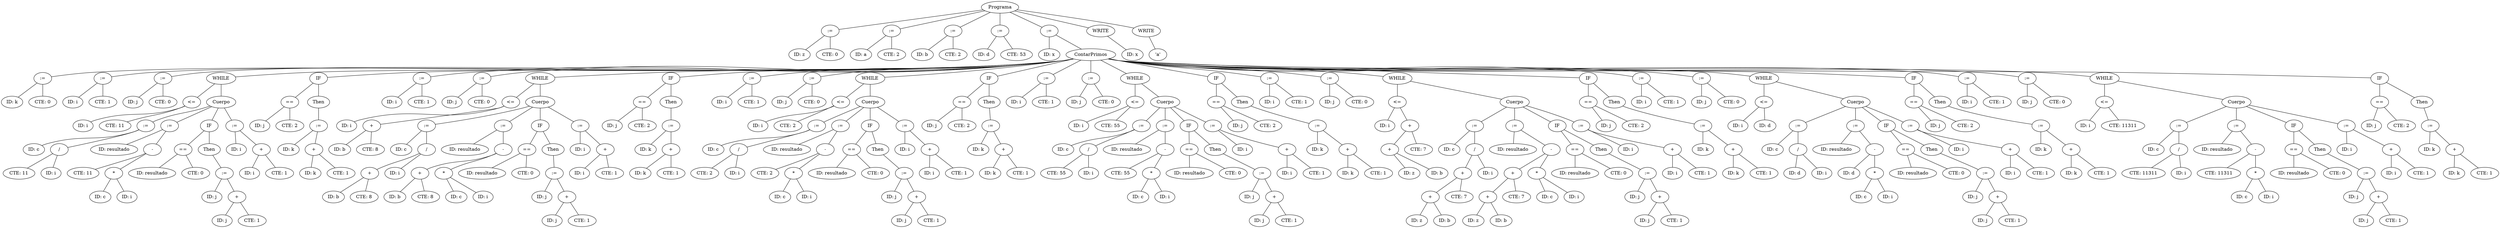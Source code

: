 graph G {nodo_programa [label="Programa"]
nodo_1809723179 [label=":="]
nodo_programa -- nodo_1809723179
nodo_694962832 [label="ID: z"]
nodo_1809723179 -- nodo_694962832
nodo_1068906898 [label="CTE: 0"]
nodo_1809723179 -- nodo_1068906898
nodo_90390489 [label=":="]
nodo_programa -- nodo_90390489
nodo_843107325 [label="ID: a"]
nodo_90390489 -- nodo_843107325
nodo_2041786351 [label="CTE: 2"]
nodo_90390489 -- nodo_2041786351
nodo_2009592802 [label=":="]
nodo_programa -- nodo_2009592802
nodo_1808176948 [label="ID: b"]
nodo_2009592802 -- nodo_1808176948
nodo_1601025682 [label="CTE: 2"]
nodo_2009592802 -- nodo_1601025682
nodo_1061234375 [label=":="]
nodo_programa -- nodo_1061234375
nodo_2001832494 [label="ID: d"]
nodo_1061234375 -- nodo_2001832494
nodo_686939335 [label="CTE: 53"]
nodo_1061234375 -- nodo_686939335
nodo_437921389 [label=":="]
nodo_programa -- nodo_437921389
nodo_752569591 [label="ID: x"]
nodo_437921389 -- nodo_752569591
nodo_1470145464 [label="ContarPrimos"]
nodo_437921389 -- nodo_1470145464
nodo_1896958575 [label=":="]
nodo_1470145464 -- nodo_1896958575
nodo_989012846 [label="ID: k"]
nodo_1896958575 -- nodo_989012846
nodo_1278835763 [label="CTE: 0"]
nodo_1896958575 -- nodo_1278835763
nodo_509000559 [label=":="]
nodo_1470145464 -- nodo_509000559
nodo_1710213368 [label="ID: i"]
nodo_509000559 -- nodo_1710213368
nodo_1176792952 [label="CTE: 1"]
nodo_509000559 -- nodo_1176792952
nodo_1106987883 [label=":="]
nodo_1470145464 -- nodo_1106987883
nodo_1792876024 [label="ID: j"]
nodo_1106987883 -- nodo_1792876024
nodo_1911468115 [label="CTE: 0"]
nodo_1106987883 -- nodo_1911468115
nodo_341073593 [label="WHILE"]
nodo_1470145464 -- nodo_341073593
nodo_267382603 [label="<="]
nodo_341073593 -- nodo_267382603
nodo_224330131 [label="ID: i"]
nodo_267382603 -- nodo_224330131
nodo_163009603 [label="CTE: 11"]
nodo_267382603 -- nodo_163009603
nodo_1067475546 [label="Cuerpo"]
nodo_341073593 -- nodo_1067475546
nodo_1329944402 [label=":="]
nodo_1067475546 -- nodo_1329944402
nodo_979600560 [label="ID: c"]
nodo_1329944402 -- nodo_979600560
nodo_163957491 [label="/"]
nodo_1329944402 -- nodo_163957491
nodo_902548259 [label="CTE: 11"]
nodo_163957491 -- nodo_902548259
nodo_1355932943 [label="ID: i"]
nodo_163957491 -- nodo_1355932943
nodo_1982967201 [label=":="]
nodo_1067475546 -- nodo_1982967201
nodo_1367634886 [label="ID: resultado"]
nodo_1982967201 -- nodo_1367634886
nodo_989669382 [label="-"]
nodo_1982967201 -- nodo_989669382
nodo_1708870603 [label="CTE: 11"]
nodo_989669382 -- nodo_1708870603
nodo_519876212 [label="*"]
nodo_989669382 -- nodo_519876212
nodo_1813308462 [label="ID: c"]
nodo_519876212 -- nodo_1813308462
nodo_1064979634 [label="ID: i"]
nodo_519876212 -- nodo_1064979634
nodo_12635525 [label="IF"]
nodo_1067475546 -- nodo_12635525
nodo_2067029223 [label="=="]
nodo_12635525 -- nodo_2067029223
nodo_818602555 [label="ID: resultado"]
nodo_2067029223 -- nodo_818602555
nodo_1572349772 [label="CTE: 0"]
nodo_2067029223 -- nodo_1572349772
nodo_1536320923 [label="Then"]
nodo_12635525 -- nodo_1536320923
nodo_35178858 [label=":="]
nodo_1536320923 -- nodo_35178858
nodo_1705261096 [label="ID: j"]
nodo_35178858 -- nodo_1705261096
nodo_2042290583 [label="+"]
nodo_35178858 -- nodo_2042290583
nodo_827125126 [label="ID: j"]
nodo_2042290583 -- nodo_827125126
nodo_1968906588 [label="CTE: 1"]
nodo_2042290583 -- nodo_1968906588
nodo_838480551 [label=":="]
nodo_1067475546 -- nodo_838480551
nodo_534956886 [label="ID: i"]
nodo_838480551 -- nodo_534956886
nodo_1234449905 [label="+"]
nodo_838480551 -- nodo_1234449905
nodo_1701424222 [label="ID: i"]
nodo_1234449905 -- nodo_1701424222
nodo_90625374 [label="CTE: 1"]
nodo_1234449905 -- nodo_90625374
nodo_215418591 [label="IF"]
nodo_1470145464 -- nodo_215418591
nodo_1678020873 [label="=="]
nodo_215418591 -- nodo_1678020873
nodo_1286064779 [label="ID: j"]
nodo_1678020873 -- nodo_1286064779
nodo_2144877156 [label="CTE: 2"]
nodo_1678020873 -- nodo_2144877156
nodo_1259154110 [label="Then"]
nodo_215418591 -- nodo_1259154110
nodo_197228047 [label=":="]
nodo_1259154110 -- nodo_197228047
nodo_2042631790 [label="ID: k"]
nodo_197228047 -- nodo_2042631790
nodo_1198856232 [label="+"]
nodo_197228047 -- nodo_1198856232
nodo_1695519394 [label="ID: k"]
nodo_1198856232 -- nodo_1695519394
nodo_1702813954 [label="CTE: 1"]
nodo_1198856232 -- nodo_1702813954
nodo_485816485 [label=":="]
nodo_1470145464 -- nodo_485816485
nodo_1940850507 [label="ID: i"]
nodo_485816485 -- nodo_1940850507
nodo_1781272862 [label="CTE: 1"]
nodo_485816485 -- nodo_1781272862
nodo_2026412968 [label=":="]
nodo_1470145464 -- nodo_2026412968
nodo_1136813508 [label="ID: j"]
nodo_2026412968 -- nodo_1136813508
nodo_1214035880 [label="CTE: 0"]
nodo_2026412968 -- nodo_1214035880
nodo_1123216220 [label="WHILE"]
nodo_1470145464 -- nodo_1123216220
nodo_2119908721 [label="<="]
nodo_1123216220 -- nodo_2119908721
nodo_778541883 [label="ID: i"]
nodo_2119908721 -- nodo_778541883
nodo_61577384 [label="+"]
nodo_2119908721 -- nodo_61577384
nodo_1448487818 [label="ID: b"]
nodo_61577384 -- nodo_1448487818
nodo_1900098692 [label="CTE: 8"]
nodo_61577384 -- nodo_1900098692
nodo_1668138964 [label="Cuerpo"]
nodo_1123216220 -- nodo_1668138964
nodo_1021078985 [label=":="]
nodo_1668138964 -- nodo_1021078985
nodo_1538333603 [label="ID: c"]
nodo_1021078985 -- nodo_1538333603
nodo_590143813 [label="/"]
nodo_1021078985 -- nodo_590143813
nodo_787665299 [label="+"]
nodo_590143813 -- nodo_787665299
nodo_1906267041 [label="ID: b"]
nodo_787665299 -- nodo_1906267041
nodo_572535346 [label="CTE: 8"]
nodo_787665299 -- nodo_572535346
nodo_1715653114 [label="ID: i"]
nodo_590143813 -- nodo_1715653114
nodo_1577378536 [label=":="]
nodo_1668138964 -- nodo_1577378536
nodo_1435345106 [label="ID: resultado"]
nodo_1577378536 -- nodo_1435345106
nodo_1990179315 [label="-"]
nodo_1577378536 -- nodo_1990179315
nodo_107131843 [label="+"]
nodo_1990179315 -- nodo_107131843
nodo_2139619909 [label="ID: b"]
nodo_107131843 -- nodo_2139619909
nodo_1195091542 [label="CTE: 8"]
nodo_107131843 -- nodo_1195091542
nodo_1281412963 [label="*"]
nodo_1990179315 -- nodo_1281412963
nodo_1603240327 [label="ID: c"]
nodo_1281412963 -- nodo_1603240327
nodo_1621764633 [label="ID: i"]
nodo_1281412963 -- nodo_1621764633
nodo_2058959180 [label="IF"]
nodo_1668138964 -- nodo_2058959180
nodo_812186287 [label="=="]
nodo_2058959180 -- nodo_812186287
nodo_323540636 [label="ID: resultado"]
nodo_812186287 -- nodo_323540636
nodo_579062798 [label="CTE: 0"]
nodo_812186287 -- nodo_579062798
nodo_289661515 [label="Then"]
nodo_2058959180 -- nodo_289661515
nodo_1711918926 [label=":="]
nodo_289661515 -- nodo_1711918926
nodo_866126117 [label="ID: j"]
nodo_1711918926 -- nodo_866126117
nodo_260002019 [label="+"]
nodo_1711918926 -- nodo_260002019
nodo_27310845 [label="ID: j"]
nodo_260002019 -- nodo_27310845
nodo_704341560 [label="CTE: 1"]
nodo_260002019 -- nodo_704341560
nodo_438418179 [label=":="]
nodo_1668138964 -- nodo_438418179
nodo_1865160940 [label="ID: i"]
nodo_438418179 -- nodo_1865160940
nodo_1809789094 [label="+"]
nodo_438418179 -- nodo_1809789094
nodo_426197315 [label="ID: i"]
nodo_1809789094 -- nodo_426197315
nodo_235473103 [label="CTE: 1"]
nodo_1809789094 -- nodo_235473103
nodo_32348826 [label="IF"]
nodo_1470145464 -- nodo_32348826
nodo_329629697 [label="=="]
nodo_32348826 -- nodo_329629697
nodo_812381807 [label="ID: j"]
nodo_329629697 -- nodo_812381807
nodo_1986191325 [label="CTE: 2"]
nodo_329629697 -- nodo_1986191325
nodo_456569537 [label="Then"]
nodo_32348826 -- nodo_456569537
nodo_648989806 [label=":="]
nodo_456569537 -- nodo_648989806
nodo_1234800218 [label="ID: k"]
nodo_648989806 -- nodo_1234800218
nodo_702884995 [label="+"]
nodo_648989806 -- nodo_702884995
nodo_124462020 [label="ID: k"]
nodo_702884995 -- nodo_124462020
nodo_1467368187 [label="CTE: 1"]
nodo_702884995 -- nodo_1467368187
nodo_1377369361 [label=":="]
nodo_1470145464 -- nodo_1377369361
nodo_1377391333 [label="ID: i"]
nodo_1377369361 -- nodo_1377391333
nodo_213003873 [label="CTE: 1"]
nodo_1377369361 -- nodo_213003873
nodo_1765196950 [label=":="]
nodo_1470145464 -- nodo_1765196950
nodo_2094222548 [label="ID: j"]
nodo_1765196950 -- nodo_2094222548
nodo_1690679249 [label="CTE: 0"]
nodo_1765196950 -- nodo_1690679249
nodo_2031701006 [label="WHILE"]
nodo_1470145464 -- nodo_2031701006
nodo_651441615 [label="<="]
nodo_2031701006 -- nodo_651441615
nodo_1082615853 [label="ID: i"]
nodo_651441615 -- nodo_1082615853
nodo_154481875 [label="CTE: 2"]
nodo_651441615 -- nodo_154481875
nodo_981430471 [label="Cuerpo"]
nodo_2031701006 -- nodo_981430471
nodo_1031946250 [label=":="]
nodo_981430471 -- nodo_1031946250
nodo_1186959767 [label="ID: c"]
nodo_1031946250 -- nodo_1186959767
nodo_1720493631 [label="/"]
nodo_1031946250 -- nodo_1720493631
nodo_666110817 [label="CTE: 2"]
nodo_1720493631 -- nodo_666110817
nodo_144285069 [label="ID: i"]
nodo_1720493631 -- nodo_144285069
nodo_839947808 [label=":="]
nodo_981430471 -- nodo_839947808
nodo_825127683 [label="ID: resultado"]
nodo_839947808 -- nodo_825127683
nodo_910592324 [label="-"]
nodo_839947808 -- nodo_910592324
nodo_1920405492 [label="CTE: 2"]
nodo_910592324 -- nodo_1920405492
nodo_1147155980 [label="*"]
nodo_910592324 -- nodo_1147155980
nodo_102036456 [label="ID: c"]
nodo_1147155980 -- nodo_102036456
nodo_68835015 [label="ID: i"]
nodo_1147155980 -- nodo_68835015
nodo_1322840351 [label="IF"]
nodo_981430471 -- nodo_1322840351
nodo_198012574 [label="=="]
nodo_1322840351 -- nodo_198012574
nodo_719804348 [label="ID: resultado"]
nodo_198012574 -- nodo_719804348
nodo_2090696777 [label="CTE: 0"]
nodo_198012574 -- nodo_2090696777
nodo_1975834316 [label="Then"]
nodo_1322840351 -- nodo_1975834316
nodo_354287476 [label=":="]
nodo_1975834316 -- nodo_354287476
nodo_97980636 [label="ID: j"]
nodo_354287476 -- nodo_97980636
nodo_366499815 [label="+"]
nodo_354287476 -- nodo_366499815
nodo_1190760742 [label="ID: j"]
nodo_366499815 -- nodo_1190760742
nodo_1021649106 [label="CTE: 1"]
nodo_366499815 -- nodo_1021649106
nodo_25794146 [label=":="]
nodo_981430471 -- nodo_25794146
nodo_1446612699 [label="ID: i"]
nodo_25794146 -- nodo_1446612699
nodo_1556305307 [label="+"]
nodo_25794146 -- nodo_1556305307
nodo_1236606305 [label="ID: i"]
nodo_1556305307 -- nodo_1236606305
nodo_71477427 [label="CTE: 1"]
nodo_1556305307 -- nodo_71477427
nodo_513253814 [label="IF"]
nodo_1470145464 -- nodo_513253814
nodo_1480474738 [label="=="]
nodo_513253814 -- nodo_1480474738
nodo_964759553 [label="ID: j"]
nodo_1480474738 -- nodo_964759553
nodo_672604338 [label="CTE: 2"]
nodo_1480474738 -- nodo_672604338
nodo_187612695 [label="Then"]
nodo_513253814 -- nodo_187612695
nodo_557404880 [label=":="]
nodo_187612695 -- nodo_557404880
nodo_269045742 [label="ID: k"]
nodo_557404880 -- nodo_269045742
nodo_17493997 [label="+"]
nodo_557404880 -- nodo_17493997
nodo_2141861853 [label="ID: k"]
nodo_17493997 -- nodo_2141861853
nodo_351159594 [label="CTE: 1"]
nodo_17493997 -- nodo_351159594
nodo_1321344614 [label=":="]
nodo_1470145464 -- nodo_1321344614
nodo_417461716 [label="ID: i"]
nodo_1321344614 -- nodo_417461716
nodo_920333770 [label="CTE: 1"]
nodo_1321344614 -- nodo_920333770
nodo_1358620974 [label=":="]
nodo_1470145464 -- nodo_1358620974
nodo_236321913 [label="ID: j"]
nodo_1358620974 -- nodo_236321913
nodo_432928570 [label="CTE: 0"]
nodo_1358620974 -- nodo_432928570
nodo_1981234356 [label="WHILE"]
nodo_1470145464 -- nodo_1981234356
nodo_1898125505 [label="<="]
nodo_1981234356 -- nodo_1898125505
nodo_1358218408 [label="ID: i"]
nodo_1898125505 -- nodo_1358218408
nodo_653692331 [label="CTE: 55"]
nodo_1898125505 -- nodo_653692331
nodo_1774974813 [label="Cuerpo"]
nodo_1981234356 -- nodo_1774974813
nodo_13045685 [label=":="]
nodo_1774974813 -- nodo_13045685
nodo_1986022017 [label="ID: c"]
nodo_13045685 -- nodo_1986022017
nodo_1692998195 [label="/"]
nodo_13045685 -- nodo_1692998195
nodo_1387161836 [label="CTE: 55"]
nodo_1692998195 -- nodo_1387161836
nodo_1789685675 [label="ID: i"]
nodo_1692998195 -- nodo_1789685675
nodo_510399549 [label=":="]
nodo_1774974813 -- nodo_510399549
nodo_855162177 [label="ID: resultado"]
nodo_510399549 -- nodo_855162177
nodo_330324730 [label="-"]
nodo_510399549 -- nodo_330324730
nodo_443067920 [label="CTE: 55"]
nodo_330324730 -- nodo_443067920
nodo_1683721372 [label="*"]
nodo_330324730 -- nodo_1683721372
nodo_331229155 [label="ID: c"]
nodo_1683721372 -- nodo_331229155
nodo_46717156 [label="ID: i"]
nodo_1683721372 -- nodo_46717156
nodo_1561329283 [label="IF"]
nodo_1774974813 -- nodo_1561329283
nodo_1703454418 [label="=="]
nodo_1561329283 -- nodo_1703454418
nodo_124454079 [label="ID: resultado"]
nodo_1703454418 -- nodo_124454079
nodo_1134617422 [label="CTE: 0"]
nodo_1703454418 -- nodo_1134617422
nodo_1635382879 [label="Then"]
nodo_1561329283 -- nodo_1635382879
nodo_1097298580 [label=":="]
nodo_1635382879 -- nodo_1097298580
nodo_519493883 [label="ID: j"]
nodo_1097298580 -- nodo_519493883
nodo_1510535928 [label="+"]
nodo_1097298580 -- nodo_1510535928
nodo_1953316072 [label="ID: j"]
nodo_1510535928 -- nodo_1953316072
nodo_241435427 [label="CTE: 1"]
nodo_1510535928 -- nodo_241435427
nodo_654127892 [label=":="]
nodo_1774974813 -- nodo_654127892
nodo_998214145 [label="ID: i"]
nodo_654127892 -- nodo_998214145
nodo_644377594 [label="+"]
nodo_654127892 -- nodo_644377594
nodo_138086671 [label="ID: i"]
nodo_644377594 -- nodo_138086671
nodo_1192361615 [label="CTE: 1"]
nodo_644377594 -- nodo_1192361615
nodo_7953390 [label="IF"]
nodo_1470145464 -- nodo_7953390
nodo_1697372064 [label="=="]
nodo_7953390 -- nodo_1697372064
nodo_898161019 [label="ID: j"]
nodo_1697372064 -- nodo_898161019
nodo_2108009667 [label="CTE: 2"]
nodo_1697372064 -- nodo_2108009667
nodo_935931570 [label="Then"]
nodo_7953390 -- nodo_935931570
nodo_207911228 [label=":="]
nodo_935931570 -- nodo_207911228
nodo_2144611018 [label="ID: k"]
nodo_207911228 -- nodo_2144611018
nodo_793203271 [label="+"]
nodo_207911228 -- nodo_793203271
nodo_1359304099 [label="ID: k"]
nodo_793203271 -- nodo_1359304099
nodo_2114419494 [label="CTE: 1"]
nodo_793203271 -- nodo_2114419494
nodo_542870614 [label=":="]
nodo_1470145464 -- nodo_542870614
nodo_899360624 [label="ID: i"]
nodo_542870614 -- nodo_899360624
nodo_1321784365 [label="CTE: 1"]
nodo_542870614 -- nodo_1321784365
nodo_190007449 [label=":="]
nodo_1470145464 -- nodo_190007449
nodo_1997950105 [label="ID: j"]
nodo_190007449 -- nodo_1997950105
nodo_467289516 [label="CTE: 0"]
nodo_190007449 -- nodo_467289516
nodo_331060038 [label="WHILE"]
nodo_1470145464 -- nodo_331060038
nodo_37553704 [label="<="]
nodo_331060038 -- nodo_37553704
nodo_1200283762 [label="ID: i"]
nodo_37553704 -- nodo_1200283762
nodo_246692362 [label="+"]
nodo_37553704 -- nodo_246692362
nodo_1096460601 [label="+"]
nodo_246692362 -- nodo_1096460601
nodo_725412732 [label="ID: z"]
nodo_1096460601 -- nodo_725412732
nodo_1000675097 [label="ID: b"]
nodo_1096460601 -- nodo_1000675097
nodo_351149581 [label="CTE: 7"]
nodo_246692362 -- nodo_351149581
nodo_6909640 [label="Cuerpo"]
nodo_331060038 -- nodo_6909640
nodo_1287787186 [label=":="]
nodo_6909640 -- nodo_1287787186
nodo_1607260652 [label="ID: c"]
nodo_1287787186 -- nodo_1607260652
nodo_1001831022 [label="/"]
nodo_1287787186 -- nodo_1001831022
nodo_1885506814 [label="+"]
nodo_1001831022 -- nodo_1885506814
nodo_745097154 [label="+"]
nodo_1885506814 -- nodo_745097154
nodo_357820442 [label="ID: z"]
nodo_745097154 -- nodo_357820442
nodo_465065236 [label="ID: b"]
nodo_745097154 -- nodo_465065236
nodo_2136551393 [label="CTE: 7"]
nodo_1885506814 -- nodo_2136551393
nodo_434647199 [label="ID: i"]
nodo_1001831022 -- nodo_434647199
nodo_334567552 [label=":="]
nodo_6909640 -- nodo_334567552
nodo_1245249311 [label="ID: resultado"]
nodo_334567552 -- nodo_1245249311
nodo_2083055518 [label="-"]
nodo_334567552 -- nodo_2083055518
nodo_605838412 [label="+"]
nodo_2083055518 -- nodo_605838412
nodo_1068655959 [label="+"]
nodo_605838412 -- nodo_1068655959
nodo_847226297 [label="ID: z"]
nodo_1068655959 -- nodo_847226297
nodo_164667519 [label="ID: b"]
nodo_1068655959 -- nodo_164667519
nodo_1332245301 [label="CTE: 7"]
nodo_605838412 -- nodo_1332245301
nodo_1666985810 [label="*"]
nodo_2083055518 -- nodo_1666985810
nodo_750853357 [label="ID: c"]
nodo_1666985810 -- nodo_750853357
nodo_538870354 [label="ID: i"]
nodo_1666985810 -- nodo_538870354
nodo_744733887 [label="IF"]
nodo_6909640 -- nodo_744733887
nodo_784802014 [label="=="]
nodo_744733887 -- nodo_784802014
nodo_172320671 [label="ID: resultado"]
nodo_784802014 -- nodo_172320671
nodo_1578989719 [label="CTE: 0"]
nodo_784802014 -- nodo_1578989719
nodo_1873457583 [label="Then"]
nodo_744733887 -- nodo_1873457583
nodo_2029825364 [label=":="]
nodo_1873457583 -- nodo_2029825364
nodo_1503941707 [label="ID: j"]
nodo_2029825364 -- nodo_1503941707
nodo_1825068584 [label="+"]
nodo_2029825364 -- nodo_1825068584
nodo_1456846295 [label="ID: j"]
nodo_1825068584 -- nodo_1456846295
nodo_1264460884 [label="CTE: 1"]
nodo_1825068584 -- nodo_1264460884
nodo_815998840 [label=":="]
nodo_6909640 -- nodo_815998840
nodo_519331410 [label="ID: i"]
nodo_815998840 -- nodo_519331410
nodo_1702116182 [label="+"]
nodo_815998840 -- nodo_1702116182
nodo_1605553960 [label="ID: i"]
nodo_1702116182 -- nodo_1605553960
nodo_1988340545 [label="CTE: 1"]
nodo_1702116182 -- nodo_1988340545
nodo_1253666061 [label="IF"]
nodo_1470145464 -- nodo_1253666061
nodo_248725895 [label="=="]
nodo_1253666061 -- nodo_248725895
nodo_1196496122 [label="ID: j"]
nodo_248725895 -- nodo_1196496122
nodo_753104626 [label="CTE: 2"]
nodo_248725895 -- nodo_753104626
nodo_766752614 [label="Then"]
nodo_1253666061 -- nodo_766752614
nodo_964170798 [label=":="]
nodo_766752614 -- nodo_964170798
nodo_1992368447 [label="ID: k"]
nodo_964170798 -- nodo_1992368447
nodo_1092787699 [label="+"]
nodo_964170798 -- nodo_1092787699
nodo_1905920566 [label="ID: k"]
nodo_1092787699 -- nodo_1905920566
nodo_146454863 [label="CTE: 1"]
nodo_1092787699 -- nodo_146454863
nodo_1997388222 [label=":="]
nodo_1470145464 -- nodo_1997388222
nodo_571830185 [label="ID: i"]
nodo_1997388222 -- nodo_571830185
nodo_58661479 [label="CTE: 1"]
nodo_1997388222 -- nodo_58661479
nodo_1582480262 [label=":="]
nodo_1470145464 -- nodo_1582480262
nodo_1141385659 [label="ID: j"]
nodo_1582480262 -- nodo_1141385659
nodo_1307143860 [label="CTE: 0"]
nodo_1582480262 -- nodo_1307143860
nodo_910096716 [label="WHILE"]
nodo_1470145464 -- nodo_910096716
nodo_2113661574 [label="<="]
nodo_910096716 -- nodo_2113661574
nodo_2025537907 [label="ID: i"]
nodo_2113661574 -- nodo_2025537907
nodo_2124483614 [label="ID: d"]
nodo_2113661574 -- nodo_2124483614
nodo_1058303519 [label="Cuerpo"]
nodo_910096716 -- nodo_1058303519
nodo_496573601 [label=":="]
nodo_1058303519 -- nodo_496573601
nodo_1057715896 [label="ID: c"]
nodo_496573601 -- nodo_1057715896
nodo_1237077179 [label="/"]
nodo_496573601 -- nodo_1237077179
nodo_1430566661 [label="ID: d"]
nodo_1237077179 -- nodo_1430566661
nodo_15582488 [label="ID: i"]
nodo_1237077179 -- nodo_15582488
nodo_1681378571 [label=":="]
nodo_1058303519 -- nodo_1681378571
nodo_1329958050 [label="ID: resultado"]
nodo_1681378571 -- nodo_1329958050
nodo_1061811920 [label="-"]
nodo_1681378571 -- nodo_1061811920
nodo_1373778212 [label="ID: d"]
nodo_1061811920 -- nodo_1373778212
nodo_191361414 [label="*"]
nodo_1061811920 -- nodo_191361414
nodo_1755602132 [label="ID: c"]
nodo_191361414 -- nodo_1755602132
nodo_405526630 [label="ID: i"]
nodo_191361414 -- nodo_405526630
nodo_1476436310 [label="IF"]
nodo_1058303519 -- nodo_1476436310
nodo_1818198033 [label="=="]
nodo_1476436310 -- nodo_1818198033
nodo_643244978 [label="ID: resultado"]
nodo_1818198033 -- nodo_643244978
nodo_1626945526 [label="CTE: 0"]
nodo_1818198033 -- nodo_1626945526
nodo_1034825902 [label="Then"]
nodo_1476436310 -- nodo_1034825902
nodo_769748994 [label=":="]
nodo_1034825902 -- nodo_769748994
nodo_850697407 [label="ID: j"]
nodo_769748994 -- nodo_850697407
nodo_467356568 [label="+"]
nodo_769748994 -- nodo_467356568
nodo_1463563021 [label="ID: j"]
nodo_467356568 -- nodo_1463563021
nodo_1912289416 [label="CTE: 1"]
nodo_467356568 -- nodo_1912289416
nodo_1740378988 [label=":="]
nodo_1058303519 -- nodo_1740378988
nodo_645530504 [label="ID: i"]
nodo_1740378988 -- nodo_645530504
nodo_275310609 [label="+"]
nodo_1740378988 -- nodo_275310609
nodo_947891692 [label="ID: i"]
nodo_275310609 -- nodo_947891692
nodo_1063255804 [label="CTE: 1"]
nodo_275310609 -- nodo_1063255804
nodo_1229970652 [label="IF"]
nodo_1470145464 -- nodo_1229970652
nodo_506502532 [label="=="]
nodo_1229970652 -- nodo_506502532
nodo_1541751651 [label="ID: j"]
nodo_506502532 -- nodo_1541751651
nodo_462286589 [label="CTE: 2"]
nodo_506502532 -- nodo_462286589
nodo_739473516 [label="Then"]
nodo_1229970652 -- nodo_739473516
nodo_911547607 [label=":="]
nodo_739473516 -- nodo_911547607
nodo_1197125413 [label="ID: k"]
nodo_911547607 -- nodo_1197125413
nodo_869554997 [label="+"]
nodo_911547607 -- nodo_869554997
nodo_78878011 [label="ID: k"]
nodo_869554997 -- nodo_78878011
nodo_438211294 [label="CTE: 1"]
nodo_869554997 -- nodo_438211294
nodo_145696063 [label=":="]
nodo_1470145464 -- nodo_145696063
nodo_422828780 [label="ID: i"]
nodo_145696063 -- nodo_422828780
nodo_20029116 [label="CTE: 1"]
nodo_145696063 -- nodo_20029116
nodo_1876386854 [label=":="]
nodo_1470145464 -- nodo_1876386854
nodo_505422398 [label="ID: j"]
nodo_1876386854 -- nodo_505422398
nodo_432238508 [label="CTE: 0"]
nodo_1876386854 -- nodo_432238508
nodo_336250454 [label="WHILE"]
nodo_1470145464 -- nodo_336250454
nodo_1084782245 [label="<="]
nodo_336250454 -- nodo_1084782245
nodo_1594264924 [label="ID: i"]
nodo_1084782245 -- nodo_1594264924
nodo_1564096287 [label="CTE: 11311"]
nodo_1084782245 -- nodo_1564096287
nodo_532701848 [label="Cuerpo"]
nodo_336250454 -- nodo_532701848
nodo_475931291 [label=":="]
nodo_532701848 -- nodo_475931291
nodo_2002333729 [label="ID: c"]
nodo_475931291 -- nodo_2002333729
nodo_2077713178 [label="/"]
nodo_475931291 -- nodo_2077713178
nodo_1730087514 [label="CTE: 11311"]
nodo_2077713178 -- nodo_1730087514
nodo_171484888 [label="ID: i"]
nodo_2077713178 -- nodo_171484888
nodo_886986630 [label=":="]
nodo_532701848 -- nodo_886986630
nodo_1951481268 [label="ID: resultado"]
nodo_886986630 -- nodo_1951481268
nodo_1795404990 [label="-"]
nodo_886986630 -- nodo_1795404990
nodo_608354656 [label="CTE: 11311"]
nodo_1795404990 -- nodo_608354656
nodo_1650905097 [label="*"]
nodo_1795404990 -- nodo_1650905097
nodo_531098988 [label="ID: c"]
nodo_1650905097 -- nodo_531098988
nodo_1777802338 [label="ID: i"]
nodo_1650905097 -- nodo_1777802338
nodo_1527552509 [label="IF"]
nodo_532701848 -- nodo_1527552509
nodo_255785997 [label="=="]
nodo_1527552509 -- nodo_255785997
nodo_793951243 [label="ID: resultado"]
nodo_255785997 -- nodo_793951243
nodo_2123870607 [label="CTE: 0"]
nodo_255785997 -- nodo_2123870607
nodo_1105923281 [label="Then"]
nodo_1527552509 -- nodo_1105923281
nodo_969760373 [label=":="]
nodo_1105923281 -- nodo_969760373
nodo_54857635 [label="ID: j"]
nodo_969760373 -- nodo_54857635
nodo_1084087693 [label="+"]
nodo_969760373 -- nodo_1084087693
nodo_1502203083 [label="ID: j"]
nodo_1084087693 -- nodo_1502203083
nodo_182718329 [label="CTE: 1"]
nodo_1084087693 -- nodo_182718329
nodo_569844113 [label=":="]
nodo_532701848 -- nodo_569844113
nodo_262726039 [label="ID: i"]
nodo_569844113 -- nodo_262726039
nodo_407935805 [label="+"]
nodo_569844113 -- nodo_407935805
nodo_853917833 [label="ID: i"]
nodo_407935805 -- nodo_853917833
nodo_713463021 [label="CTE: 1"]
nodo_407935805 -- nodo_713463021
nodo_1651145843 [label="IF"]
nodo_1470145464 -- nodo_1651145843
nodo_2122291824 [label="=="]
nodo_1651145843 -- nodo_2122291824
nodo_1652751550 [label="ID: j"]
nodo_2122291824 -- nodo_1652751550
nodo_2084384255 [label="CTE: 2"]
nodo_2122291824 -- nodo_2084384255
nodo_1292197871 [label="Then"]
nodo_1651145843 -- nodo_1292197871
nodo_1328275493 [label=":="]
nodo_1292197871 -- nodo_1328275493
nodo_976851570 [label="ID: k"]
nodo_1328275493 -- nodo_976851570
nodo_796787231 [label="+"]
nodo_1328275493 -- nodo_796787231
nodo_1222887992 [label="ID: k"]
nodo_796787231 -- nodo_1222887992
nodo_1482240457 [label="CTE: 1"]
nodo_796787231 -- nodo_1482240457
nodo_780505778 [label="WRITE"]
nodo_programa -- nodo_780505778
nodo_1907622791 [label="ID: x"]
nodo_780505778 -- nodo_1907622791
nodo_667989379 [label="WRITE"]
nodo_programa -- nodo_667989379
nodo_915804105 [label="'a'"]
nodo_667989379 -- nodo_915804105
}
